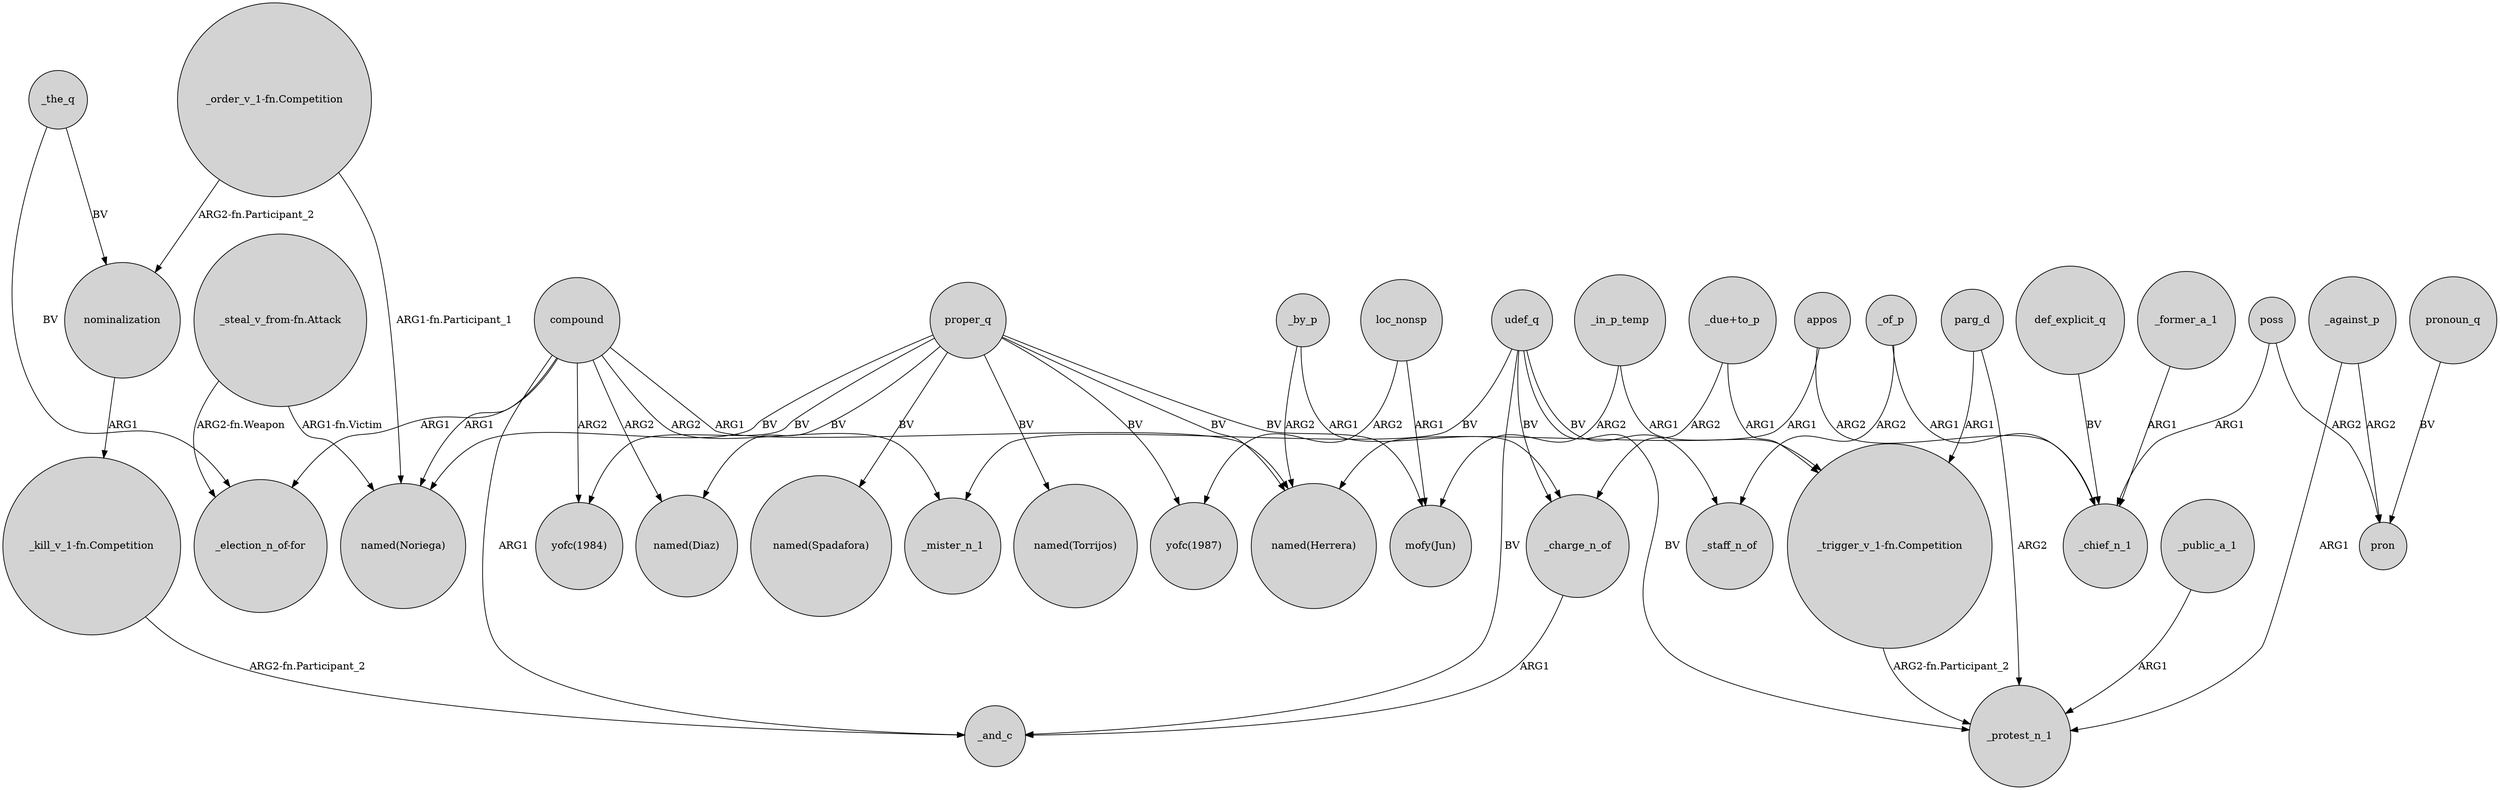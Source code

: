 digraph {
	node [shape=circle style=filled]
	_the_q -> "_election_n_of-for" [label=BV]
	_in_p_temp -> "_trigger_v_1-fn.Competition" [label=ARG1]
	compound -> "named(Noriega)" [label=ARG1]
	nominalization -> "_kill_v_1-fn.Competition" [label=ARG1]
	_former_a_1 -> _chief_n_1 [label=ARG1]
	compound -> _and_c [label=ARG1]
	compound -> _mister_n_1 [label=ARG2]
	proper_q -> "named(Diaz)" [label=BV]
	proper_q -> "named(Herrera)" [label=BV]
	"_steal_v_from-fn.Attack" -> "_election_n_of-for" [label="ARG2-fn.Weapon"]
	compound -> "named(Diaz)" [label=ARG2]
	_the_q -> nominalization [label=BV]
	udef_q -> _staff_n_of [label=BV]
	_against_p -> _protest_n_1 [label=ARG1]
	poss -> _chief_n_1 [label=ARG1]
	_public_a_1 -> _protest_n_1 [label=ARG1]
	"_steal_v_from-fn.Attack" -> "named(Noriega)" [label="ARG1-fn.Victim"]
	"_trigger_v_1-fn.Competition" -> _protest_n_1 [label="ARG2-fn.Participant_2"]
	proper_q -> "named(Spadafora)" [label=BV]
	proper_q -> "mofy(Jun)" [label=BV]
	udef_q -> _mister_n_1 [label=BV]
	udef_q -> _and_c [label=BV]
	def_explicit_q -> _chief_n_1 [label=BV]
	_in_p_temp -> "mofy(Jun)" [label=ARG2]
	compound -> "yofc(1984)" [label=ARG2]
	compound -> "named(Herrera)" [label=ARG1]
	_of_p -> _chief_n_1 [label=ARG1]
	udef_q -> _protest_n_1 [label=BV]
	"_order_v_1-fn.Competition" -> "named(Noriega)" [label="ARG1-fn.Participant_1"]
	appos -> "named(Herrera)" [label=ARG1]
	"_kill_v_1-fn.Competition" -> _and_c [label="ARG2-fn.Participant_2"]
	pronoun_q -> pron [label=BV]
	poss -> pron [label=ARG2]
	loc_nonsp -> "mofy(Jun)" [label=ARG1]
	_of_p -> _staff_n_of [label=ARG2]
	parg_d -> "_trigger_v_1-fn.Competition" [label=ARG1]
	proper_q -> "yofc(1987)" [label=BV]
	compound -> "_election_n_of-for" [label=ARG1]
	"_due+to_p" -> _charge_n_of [label=ARG2]
	_by_p -> _charge_n_of [label=ARG1]
	appos -> _chief_n_1 [label=ARG2]
	udef_q -> _charge_n_of [label=BV]
	_by_p -> "named(Herrera)" [label=ARG2]
	"_order_v_1-fn.Competition" -> nominalization [label="ARG2-fn.Participant_2"]
	loc_nonsp -> "yofc(1987)" [label=ARG2]
	_against_p -> pron [label=ARG2]
	proper_q -> "named(Torrijos)" [label=BV]
	parg_d -> _protest_n_1 [label=ARG2]
	"_due+to_p" -> "_trigger_v_1-fn.Competition" [label=ARG1]
	proper_q -> "named(Noriega)" [label=BV]
	_charge_n_of -> _and_c [label=ARG1]
	proper_q -> "yofc(1984)" [label=BV]
}
